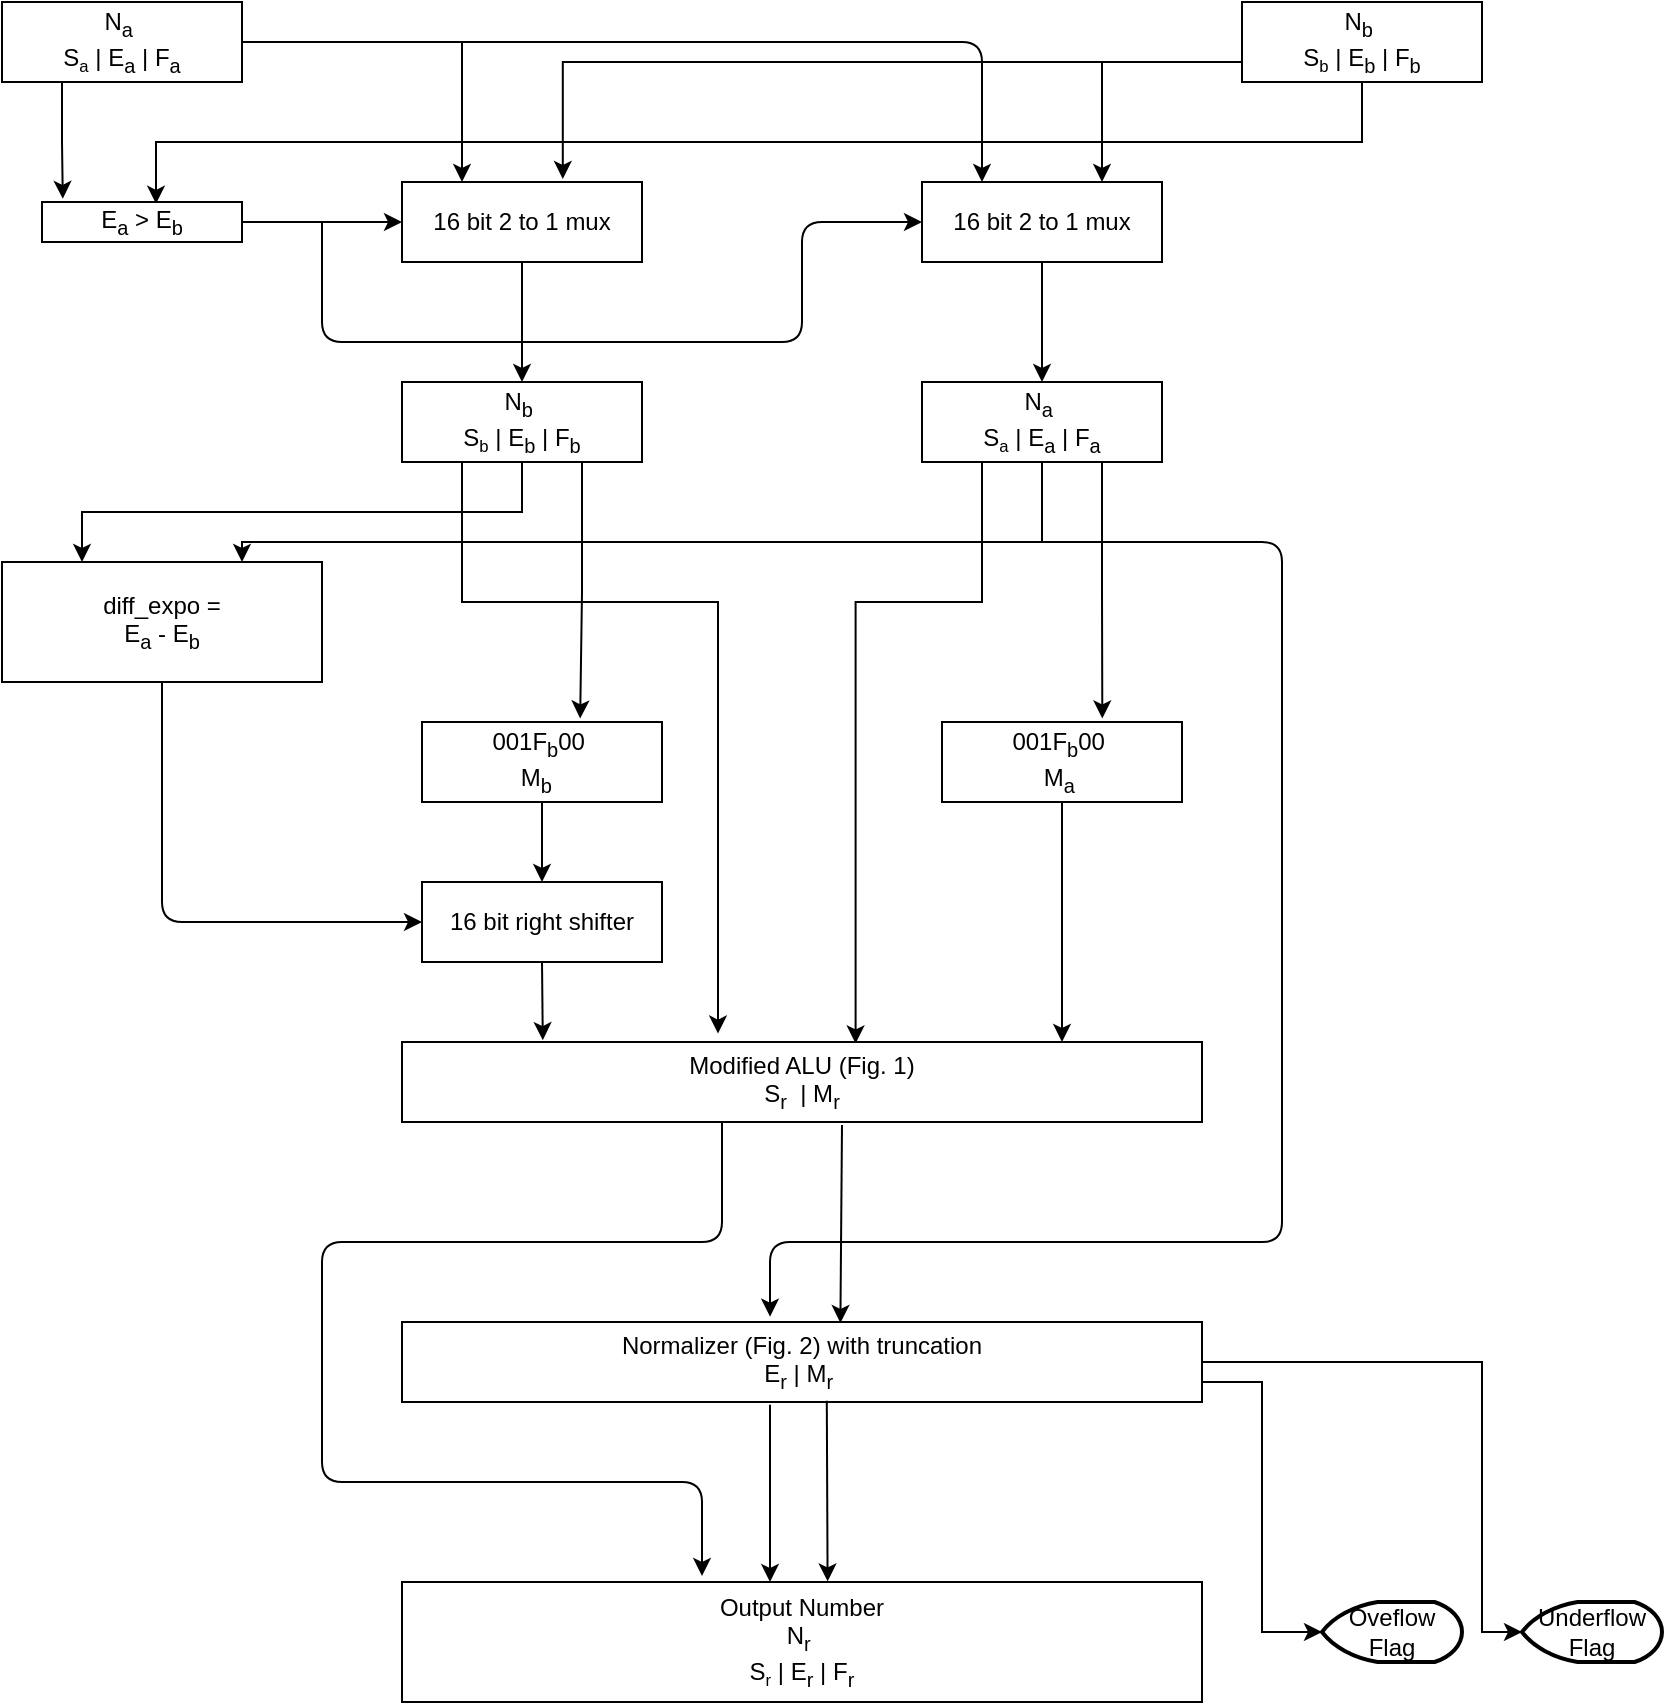 <mxfile version="14.7.3" type="google"><diagram id="-0nzeatfQM3IH9254CZl" name="Page-1"><mxGraphModel dx="782" dy="437" grid="1" gridSize="10" guides="1" tooltips="1" connect="1" arrows="1" fold="1" page="1" pageScale="1" pageWidth="850" pageHeight="1100" math="0" shadow="0"><root><mxCell id="0"/><mxCell id="1" parent="0"/><mxCell id="wcI1-ytKjXBFdz91VDzz-73" style="edgeStyle=orthogonalEdgeStyle;rounded=0;orthogonalLoop=1;jettySize=auto;html=1;exitX=0.25;exitY=1;exitDx=0;exitDy=0;entryX=0.104;entryY=-0.08;entryDx=0;entryDy=0;entryPerimeter=0;" parent="1" source="wcI1-ytKjXBFdz91VDzz-1" target="wcI1-ytKjXBFdz91VDzz-3" edge="1"><mxGeometry relative="1" as="geometry"/></mxCell><mxCell id="wcI1-ytKjXBFdz91VDzz-82" style="edgeStyle=orthogonalEdgeStyle;rounded=0;orthogonalLoop=1;jettySize=auto;html=1;exitX=1;exitY=0.5;exitDx=0;exitDy=0;entryX=0.25;entryY=0;entryDx=0;entryDy=0;" parent="1" source="wcI1-ytKjXBFdz91VDzz-1" target="wcI1-ytKjXBFdz91VDzz-6" edge="1"><mxGeometry relative="1" as="geometry"/></mxCell><mxCell id="wcI1-ytKjXBFdz91VDzz-1" value="N&lt;sub&gt;a&lt;/sub&gt;&amp;nbsp;&lt;br&gt;S&lt;span style=&quot;font-size: 10px&quot;&gt;&lt;sub&gt;a&lt;/sub&gt;&lt;/span&gt;&amp;nbsp;| E&lt;sub&gt;a&lt;/sub&gt;&amp;nbsp;| F&lt;sub&gt;a&lt;/sub&gt;" style="rounded=0;whiteSpace=wrap;html=1;" parent="1" vertex="1"><mxGeometry x="40" y="20" width="120" height="40" as="geometry"/></mxCell><mxCell id="wcI1-ytKjXBFdz91VDzz-74" style="edgeStyle=orthogonalEdgeStyle;rounded=0;orthogonalLoop=1;jettySize=auto;html=1;exitX=0.5;exitY=1;exitDx=0;exitDy=0;entryX=0.57;entryY=0.044;entryDx=0;entryDy=0;entryPerimeter=0;" parent="1" source="wcI1-ytKjXBFdz91VDzz-2" target="wcI1-ytKjXBFdz91VDzz-3" edge="1"><mxGeometry relative="1" as="geometry"><Array as="points"><mxPoint x="720" y="90"/><mxPoint x="117" y="90"/></Array></mxGeometry></mxCell><mxCell id="wcI1-ytKjXBFdz91VDzz-83" style="edgeStyle=orthogonalEdgeStyle;rounded=0;orthogonalLoop=1;jettySize=auto;html=1;exitX=0;exitY=0.75;exitDx=0;exitDy=0;entryX=0.67;entryY=-0.038;entryDx=0;entryDy=0;entryPerimeter=0;" parent="1" source="wcI1-ytKjXBFdz91VDzz-2" target="wcI1-ytKjXBFdz91VDzz-6" edge="1"><mxGeometry relative="1" as="geometry"/></mxCell><mxCell id="wcI1-ytKjXBFdz91VDzz-2" value="N&lt;sub&gt;b&lt;/sub&gt;&amp;nbsp;&lt;br&gt;S&lt;span style=&quot;font-size: 10px&quot;&gt;&lt;sub&gt;b&lt;/sub&gt;&lt;/span&gt;&amp;nbsp;| E&lt;sub&gt;b&lt;/sub&gt;&amp;nbsp;| F&lt;sub&gt;b&lt;/sub&gt;" style="rounded=0;whiteSpace=wrap;html=1;" parent="1" vertex="1"><mxGeometry x="660" y="20" width="120" height="40" as="geometry"/></mxCell><mxCell id="wcI1-ytKjXBFdz91VDzz-71" style="edgeStyle=orthogonalEdgeStyle;rounded=0;orthogonalLoop=1;jettySize=auto;html=1;exitX=1;exitY=0.5;exitDx=0;exitDy=0;" parent="1" source="wcI1-ytKjXBFdz91VDzz-3" target="wcI1-ytKjXBFdz91VDzz-6" edge="1"><mxGeometry relative="1" as="geometry"/></mxCell><mxCell id="wcI1-ytKjXBFdz91VDzz-3" value="E&lt;sub&gt;a&lt;/sub&gt;&amp;nbsp;&amp;gt; E&lt;sub&gt;b&lt;/sub&gt;" style="rounded=0;whiteSpace=wrap;html=1;" parent="1" vertex="1"><mxGeometry x="60" y="120" width="100" height="20" as="geometry"/></mxCell><mxCell id="wcI1-ytKjXBFdz91VDzz-86" style="edgeStyle=orthogonalEdgeStyle;rounded=0;orthogonalLoop=1;jettySize=auto;html=1;exitX=0.5;exitY=1;exitDx=0;exitDy=0;entryX=0.5;entryY=0;entryDx=0;entryDy=0;" parent="1" source="wcI1-ytKjXBFdz91VDzz-6" target="wcI1-ytKjXBFdz91VDzz-14" edge="1"><mxGeometry relative="1" as="geometry"/></mxCell><mxCell id="wcI1-ytKjXBFdz91VDzz-6" value="16 bit 2 to 1 mux" style="rounded=0;whiteSpace=wrap;html=1;" parent="1" vertex="1"><mxGeometry x="240" y="110" width="120" height="40" as="geometry"/></mxCell><mxCell id="wcI1-ytKjXBFdz91VDzz-87" style="edgeStyle=orthogonalEdgeStyle;rounded=0;orthogonalLoop=1;jettySize=auto;html=1;exitX=0.5;exitY=1;exitDx=0;exitDy=0;entryX=0.5;entryY=0;entryDx=0;entryDy=0;" parent="1" source="wcI1-ytKjXBFdz91VDzz-7" target="wcI1-ytKjXBFdz91VDzz-15" edge="1"><mxGeometry relative="1" as="geometry"/></mxCell><mxCell id="wcI1-ytKjXBFdz91VDzz-7" value="16 bit 2 to 1 mux" style="rounded=0;whiteSpace=wrap;html=1;" parent="1" vertex="1"><mxGeometry x="500" y="110" width="120" height="40" as="geometry"/></mxCell><mxCell id="wcI1-ytKjXBFdz91VDzz-66" style="edgeStyle=orthogonalEdgeStyle;rounded=0;orthogonalLoop=1;jettySize=auto;html=1;exitX=0.25;exitY=1;exitDx=0;exitDy=0;entryX=0.395;entryY=-0.106;entryDx=0;entryDy=0;entryPerimeter=0;" parent="1" source="wcI1-ytKjXBFdz91VDzz-14" target="wcI1-ytKjXBFdz91VDzz-35" edge="1"><mxGeometry relative="1" as="geometry"><Array as="points"><mxPoint x="270" y="320"/><mxPoint x="398" y="320"/></Array></mxGeometry></mxCell><mxCell id="wcI1-ytKjXBFdz91VDzz-67" style="edgeStyle=orthogonalEdgeStyle;rounded=0;orthogonalLoop=1;jettySize=auto;html=1;exitX=0.5;exitY=1;exitDx=0;exitDy=0;entryX=0.25;entryY=0;entryDx=0;entryDy=0;" parent="1" source="wcI1-ytKjXBFdz91VDzz-14" target="wcI1-ytKjXBFdz91VDzz-19" edge="1"><mxGeometry relative="1" as="geometry"/></mxCell><mxCell id="wcI1-ytKjXBFdz91VDzz-68" style="edgeStyle=orthogonalEdgeStyle;rounded=0;orthogonalLoop=1;jettySize=auto;html=1;exitX=0.75;exitY=1;exitDx=0;exitDy=0;entryX=0.659;entryY=-0.044;entryDx=0;entryDy=0;entryPerimeter=0;" parent="1" source="wcI1-ytKjXBFdz91VDzz-14" target="wcI1-ytKjXBFdz91VDzz-27" edge="1"><mxGeometry relative="1" as="geometry"/></mxCell><mxCell id="wcI1-ytKjXBFdz91VDzz-14" value="N&lt;sub&gt;b&lt;/sub&gt;&amp;nbsp;&lt;br&gt;S&lt;span style=&quot;font-size: 10px&quot;&gt;&lt;sub&gt;b&lt;/sub&gt;&lt;/span&gt;&amp;nbsp;| E&lt;sub&gt;b&lt;/sub&gt;&amp;nbsp;| F&lt;sub&gt;b&lt;/sub&gt;" style="rounded=0;whiteSpace=wrap;html=1;" parent="1" vertex="1"><mxGeometry x="240" y="210" width="120" height="40" as="geometry"/></mxCell><mxCell id="wcI1-ytKjXBFdz91VDzz-62" style="edgeStyle=orthogonalEdgeStyle;rounded=0;orthogonalLoop=1;jettySize=auto;html=1;exitX=0.25;exitY=1;exitDx=0;exitDy=0;entryX=0.567;entryY=0.018;entryDx=0;entryDy=0;entryPerimeter=0;" parent="1" source="wcI1-ytKjXBFdz91VDzz-15" target="wcI1-ytKjXBFdz91VDzz-35" edge="1"><mxGeometry relative="1" as="geometry"><Array as="points"><mxPoint x="530" y="320"/><mxPoint x="467" y="320"/></Array></mxGeometry></mxCell><mxCell id="wcI1-ytKjXBFdz91VDzz-64" style="edgeStyle=orthogonalEdgeStyle;rounded=0;orthogonalLoop=1;jettySize=auto;html=1;exitX=0.75;exitY=1;exitDx=0;exitDy=0;entryX=0.668;entryY=-0.044;entryDx=0;entryDy=0;entryPerimeter=0;" parent="1" source="wcI1-ytKjXBFdz91VDzz-15" target="wcI1-ytKjXBFdz91VDzz-22" edge="1"><mxGeometry relative="1" as="geometry"/></mxCell><mxCell id="wcI1-ytKjXBFdz91VDzz-65" style="edgeStyle=orthogonalEdgeStyle;rounded=0;orthogonalLoop=1;jettySize=auto;html=1;exitX=0.5;exitY=1;exitDx=0;exitDy=0;entryX=0.75;entryY=0;entryDx=0;entryDy=0;" parent="1" source="wcI1-ytKjXBFdz91VDzz-15" target="wcI1-ytKjXBFdz91VDzz-19" edge="1"><mxGeometry relative="1" as="geometry"><Array as="points"><mxPoint x="560" y="290"/><mxPoint x="160" y="290"/></Array></mxGeometry></mxCell><mxCell id="wcI1-ytKjXBFdz91VDzz-15" value="N&lt;sub&gt;a&lt;/sub&gt;&amp;nbsp;&lt;br&gt;S&lt;span style=&quot;font-size: 10px&quot;&gt;&lt;sub&gt;a&lt;/sub&gt;&lt;/span&gt;&amp;nbsp;| E&lt;sub&gt;a&lt;/sub&gt;&amp;nbsp;| F&lt;sub&gt;a&lt;/sub&gt;" style="rounded=0;whiteSpace=wrap;html=1;" parent="1" vertex="1"><mxGeometry x="500" y="210" width="120" height="40" as="geometry"/></mxCell><mxCell id="wcI1-ytKjXBFdz91VDzz-19" value="diff_expo =&lt;br&gt;E&lt;sub&gt;a&lt;/sub&gt;&amp;nbsp;- E&lt;sub&gt;b&lt;/sub&gt;" style="rounded=0;whiteSpace=wrap;html=1;" parent="1" vertex="1"><mxGeometry x="40" y="300" width="160" height="60" as="geometry"/></mxCell><mxCell id="wcI1-ytKjXBFdz91VDzz-61" style="edgeStyle=orthogonalEdgeStyle;rounded=0;orthogonalLoop=1;jettySize=auto;html=1;exitX=0.5;exitY=1;exitDx=0;exitDy=0;entryX=0.825;entryY=0;entryDx=0;entryDy=0;entryPerimeter=0;" parent="1" source="wcI1-ytKjXBFdz91VDzz-22" target="wcI1-ytKjXBFdz91VDzz-35" edge="1"><mxGeometry relative="1" as="geometry"/></mxCell><mxCell id="wcI1-ytKjXBFdz91VDzz-22" value="001F&lt;sub&gt;b&lt;/sub&gt;00&amp;nbsp;&lt;br&gt;M&lt;sub&gt;a&amp;nbsp;&lt;/sub&gt;" style="rounded=0;whiteSpace=wrap;html=1;" parent="1" vertex="1"><mxGeometry x="510" y="380" width="120" height="40" as="geometry"/></mxCell><mxCell id="wcI1-ytKjXBFdz91VDzz-27" value="001F&lt;sub&gt;b&lt;/sub&gt;00&amp;nbsp;&lt;br&gt;M&lt;sub&gt;b&amp;nbsp;&amp;nbsp;&lt;/sub&gt;" style="rounded=0;whiteSpace=wrap;html=1;" parent="1" vertex="1"><mxGeometry x="250" y="380" width="120" height="40" as="geometry"/></mxCell><mxCell id="wcI1-ytKjXBFdz91VDzz-60" style="edgeStyle=orthogonalEdgeStyle;rounded=0;orthogonalLoop=1;jettySize=auto;html=1;exitX=0.5;exitY=1;exitDx=0;exitDy=0;entryX=0.176;entryY=-0.023;entryDx=0;entryDy=0;entryPerimeter=0;" parent="1" source="wcI1-ytKjXBFdz91VDzz-32" target="wcI1-ytKjXBFdz91VDzz-35" edge="1"><mxGeometry relative="1" as="geometry"/></mxCell><mxCell id="wcI1-ytKjXBFdz91VDzz-32" value="16 bit right shifter" style="rounded=0;whiteSpace=wrap;html=1;" parent="1" vertex="1"><mxGeometry x="250" y="460" width="120" height="40" as="geometry"/></mxCell><mxCell id="wcI1-ytKjXBFdz91VDzz-35" value="Modified ALU (Fig. 1)&lt;br&gt;S&lt;sub&gt;r&lt;/sub&gt; &amp;nbsp;| M&lt;sub&gt;r&lt;/sub&gt;" style="rounded=0;whiteSpace=wrap;html=1;" parent="1" vertex="1"><mxGeometry x="240" y="540" width="400" height="40" as="geometry"/></mxCell><mxCell id="wcI1-ytKjXBFdz91VDzz-55" style="edgeStyle=orthogonalEdgeStyle;rounded=0;orthogonalLoop=1;jettySize=auto;html=1;exitX=1;exitY=0.75;exitDx=0;exitDy=0;entryX=0;entryY=0.5;entryDx=0;entryDy=0;entryPerimeter=0;" parent="1" source="wcI1-ytKjXBFdz91VDzz-40" target="wcI1-ytKjXBFdz91VDzz-53" edge="1"><mxGeometry relative="1" as="geometry"/></mxCell><mxCell id="wcI1-ytKjXBFdz91VDzz-56" style="edgeStyle=orthogonalEdgeStyle;rounded=0;orthogonalLoop=1;jettySize=auto;html=1;exitX=1;exitY=0.5;exitDx=0;exitDy=0;entryX=0;entryY=0.5;entryDx=0;entryDy=0;entryPerimeter=0;" parent="1" source="wcI1-ytKjXBFdz91VDzz-40" target="wcI1-ytKjXBFdz91VDzz-54" edge="1"><mxGeometry relative="1" as="geometry"><Array as="points"><mxPoint x="780" y="700"/><mxPoint x="780" y="835"/></Array></mxGeometry></mxCell><mxCell id="wcI1-ytKjXBFdz91VDzz-40" value="Normalizer (Fig. 2) with truncation&lt;br&gt;E&lt;sub&gt;r&lt;/sub&gt;&amp;nbsp;| M&lt;sub&gt;r&lt;/sub&gt;&amp;nbsp;" style="rounded=0;whiteSpace=wrap;html=1;" parent="1" vertex="1"><mxGeometry x="240" y="680" width="400" height="40" as="geometry"/></mxCell><mxCell id="wcI1-ytKjXBFdz91VDzz-47" value="" style="endArrow=classic;html=1;exitX=0.55;exitY=1.037;exitDx=0;exitDy=0;exitPerimeter=0;entryX=0.548;entryY=0.012;entryDx=0;entryDy=0;entryPerimeter=0;" parent="1" source="wcI1-ytKjXBFdz91VDzz-35" target="wcI1-ytKjXBFdz91VDzz-40" edge="1"><mxGeometry width="50" height="50" relative="1" as="geometry"><mxPoint x="400" y="540" as="sourcePoint"/><mxPoint x="462" y="681" as="targetPoint"/></mxGeometry></mxCell><mxCell id="wcI1-ytKjXBFdz91VDzz-48" value="Output Number&lt;br&gt;N&lt;sub&gt;r&lt;/sub&gt;&amp;nbsp;&lt;br&gt;S&lt;span style=&quot;font-size: 10px&quot;&gt;&lt;sub&gt;r&lt;/sub&gt;&lt;/span&gt;&amp;nbsp;| E&lt;sub&gt;r&lt;/sub&gt;&amp;nbsp;| F&lt;sub&gt;r&lt;/sub&gt;" style="rounded=0;whiteSpace=wrap;html=1;" parent="1" vertex="1"><mxGeometry x="240" y="810" width="400" height="60" as="geometry"/></mxCell><mxCell id="wcI1-ytKjXBFdz91VDzz-50" value="" style="endArrow=classic;html=1;exitX=0.46;exitY=1.035;exitDx=0;exitDy=0;exitPerimeter=0;" parent="1" source="wcI1-ytKjXBFdz91VDzz-40" edge="1"><mxGeometry width="50" height="50" relative="1" as="geometry"><mxPoint x="400" y="840" as="sourcePoint"/><mxPoint x="424" y="810" as="targetPoint"/></mxGeometry></mxCell><mxCell id="wcI1-ytKjXBFdz91VDzz-51" value="" style="endArrow=classic;html=1;exitX=0.531;exitY=0.983;exitDx=0;exitDy=0;exitPerimeter=0;entryX=0.532;entryY=-0.005;entryDx=0;entryDy=0;entryPerimeter=0;" parent="1" source="wcI1-ytKjXBFdz91VDzz-40" target="wcI1-ytKjXBFdz91VDzz-48" edge="1"><mxGeometry width="50" height="50" relative="1" as="geometry"><mxPoint x="400" y="1000" as="sourcePoint"/><mxPoint x="450" y="810" as="targetPoint"/></mxGeometry></mxCell><mxCell id="wcI1-ytKjXBFdz91VDzz-52" value="" style="endArrow=classic;html=1;" parent="1" edge="1"><mxGeometry width="50" height="50" relative="1" as="geometry"><mxPoint x="400" y="580" as="sourcePoint"/><mxPoint x="390" y="807" as="targetPoint"/><Array as="points"><mxPoint x="400" y="640"/><mxPoint x="200" y="640"/><mxPoint x="200" y="760"/><mxPoint x="390" y="760"/></Array></mxGeometry></mxCell><mxCell id="wcI1-ytKjXBFdz91VDzz-53" value="Oveflow Flag" style="strokeWidth=2;html=1;shape=mxgraph.flowchart.display;whiteSpace=wrap;" parent="1" vertex="1"><mxGeometry x="700" y="820" width="70" height="30" as="geometry"/></mxCell><mxCell id="wcI1-ytKjXBFdz91VDzz-54" value="Underflow Flag" style="strokeWidth=2;html=1;shape=mxgraph.flowchart.display;whiteSpace=wrap;" parent="1" vertex="1"><mxGeometry x="800" y="820" width="70" height="30" as="geometry"/></mxCell><mxCell id="wcI1-ytKjXBFdz91VDzz-57" value="" style="endArrow=classic;html=1;exitX=0.5;exitY=1;exitDx=0;exitDy=0;entryX=0;entryY=0.5;entryDx=0;entryDy=0;" parent="1" source="wcI1-ytKjXBFdz91VDzz-19" target="wcI1-ytKjXBFdz91VDzz-32" edge="1"><mxGeometry width="50" height="50" relative="1" as="geometry"><mxPoint x="300" y="590" as="sourcePoint"/><mxPoint x="350" y="540" as="targetPoint"/><Array as="points"><mxPoint x="120" y="480"/></Array></mxGeometry></mxCell><mxCell id="wcI1-ytKjXBFdz91VDzz-59" value="" style="endArrow=classic;html=1;entryX=0.5;entryY=0;entryDx=0;entryDy=0;exitX=0.5;exitY=1;exitDx=0;exitDy=0;" parent="1" source="wcI1-ytKjXBFdz91VDzz-27" target="wcI1-ytKjXBFdz91VDzz-32" edge="1"><mxGeometry width="50" height="50" relative="1" as="geometry"><mxPoint x="160" y="460" as="sourcePoint"/><mxPoint x="210" y="410" as="targetPoint"/></mxGeometry></mxCell><mxCell id="wcI1-ytKjXBFdz91VDzz-84" value="" style="endArrow=classic;html=1;entryX=0.25;entryY=0;entryDx=0;entryDy=0;" parent="1" target="wcI1-ytKjXBFdz91VDzz-7" edge="1"><mxGeometry width="50" height="50" relative="1" as="geometry"><mxPoint x="270" y="40" as="sourcePoint"/><mxPoint x="530" y="100" as="targetPoint"/><Array as="points"><mxPoint x="530" y="40"/></Array></mxGeometry></mxCell><mxCell id="wcI1-ytKjXBFdz91VDzz-85" value="" style="endArrow=classic;html=1;entryX=0.75;entryY=0;entryDx=0;entryDy=0;" parent="1" target="wcI1-ytKjXBFdz91VDzz-7" edge="1"><mxGeometry width="50" height="50" relative="1" as="geometry"><mxPoint x="590" y="50" as="sourcePoint"/><mxPoint x="380" y="180" as="targetPoint"/></mxGeometry></mxCell><mxCell id="wcI1-ytKjXBFdz91VDzz-88" value="" style="endArrow=classic;html=1;entryX=0;entryY=0.5;entryDx=0;entryDy=0;" parent="1" target="wcI1-ytKjXBFdz91VDzz-7" edge="1"><mxGeometry width="50" height="50" relative="1" as="geometry"><mxPoint x="200" y="130" as="sourcePoint"/><mxPoint x="200" y="130" as="targetPoint"/><Array as="points"><mxPoint x="200" y="190"/><mxPoint x="440" y="190"/><mxPoint x="440" y="130"/></Array></mxGeometry></mxCell><mxCell id="K0lvjqcPCfj0eUQ1CSUH-1" value="" style="endArrow=classic;html=1;entryX=0.46;entryY=-0.067;entryDx=0;entryDy=0;entryPerimeter=0;" edge="1" parent="1" target="wcI1-ytKjXBFdz91VDzz-40"><mxGeometry width="50" height="50" relative="1" as="geometry"><mxPoint x="560" y="290" as="sourcePoint"/><mxPoint x="680" y="650" as="targetPoint"/><Array as="points"><mxPoint x="680" y="290"/><mxPoint x="680" y="640"/><mxPoint x="424" y="640"/></Array></mxGeometry></mxCell></root></mxGraphModel></diagram></mxfile>